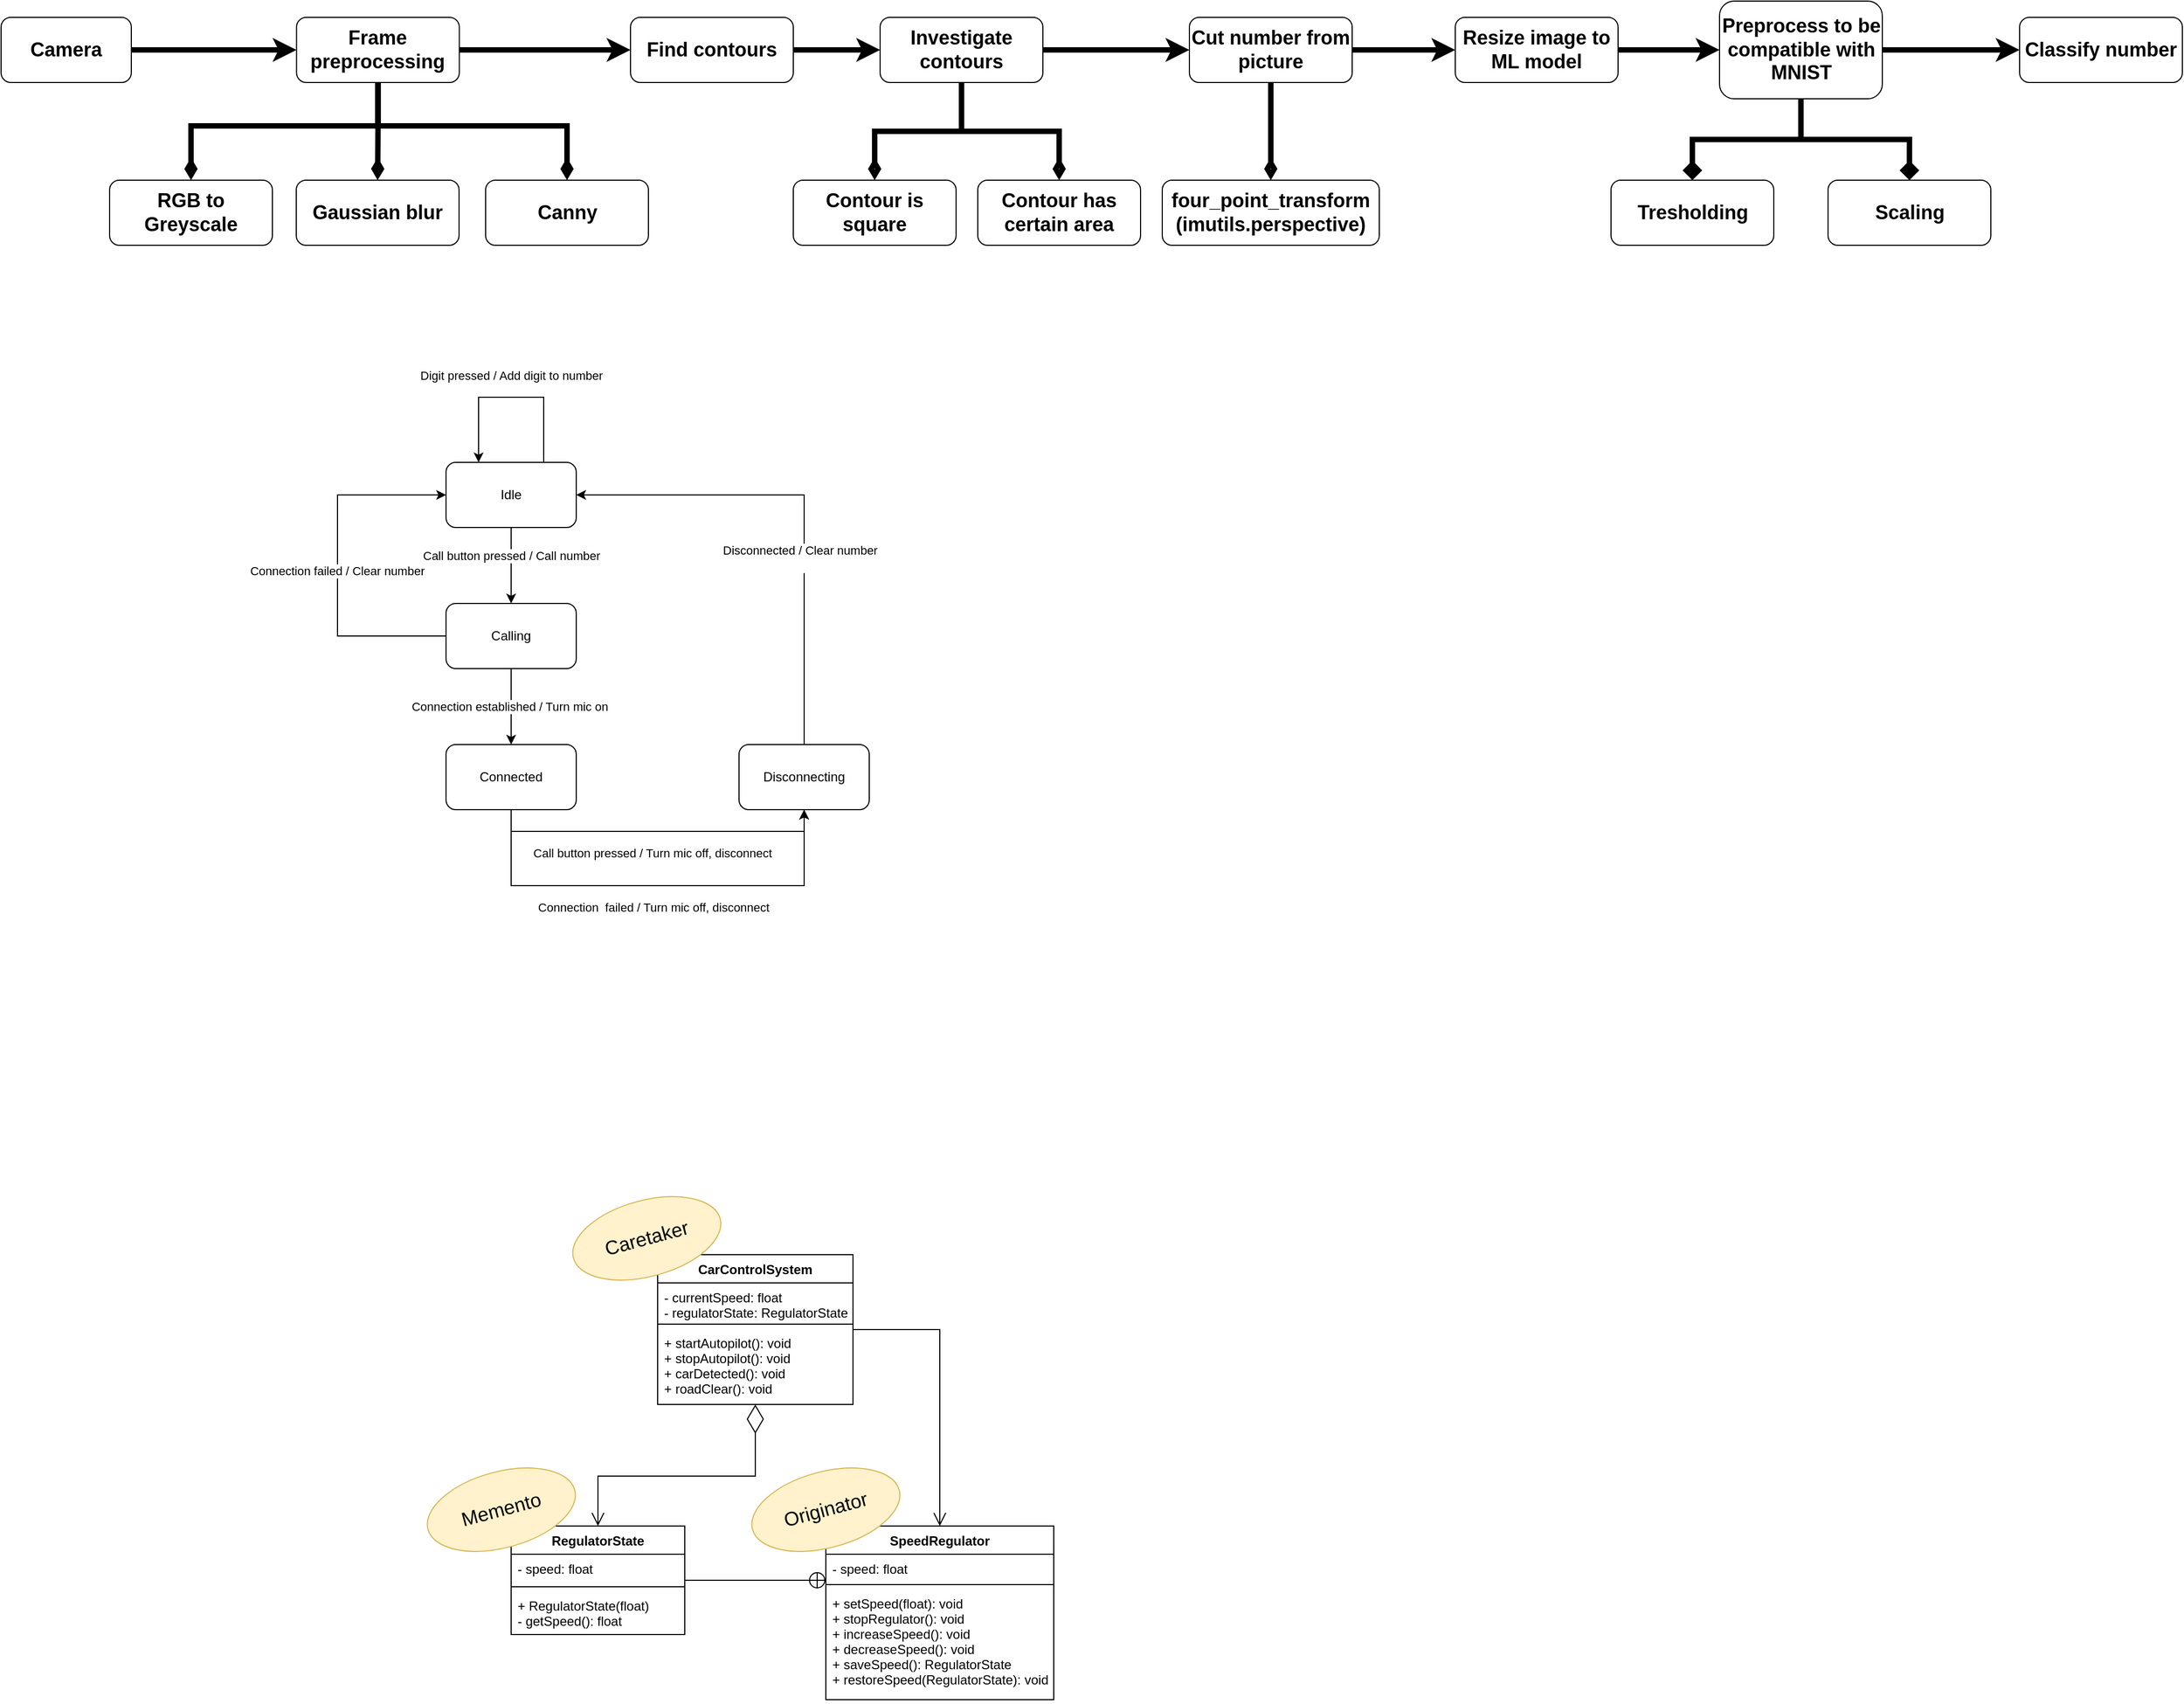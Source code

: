 <mxfile version="17.2.1" type="device"><diagram id="Jtkyxn7sBwlVQ8qYG8s-" name="Page-1"><mxGraphModel dx="2725" dy="1443" grid="0" gridSize="10" guides="1" tooltips="1" connect="1" arrows="1" fold="1" page="0" pageScale="1" pageWidth="1169" pageHeight="827" math="0" shadow="0"><root><mxCell id="0"/><mxCell id="1" parent="0"/><mxCell id="098-heUNJo3lGrOYDZrc-7" style="edgeStyle=orthogonalEdgeStyle;rounded=0;orthogonalLoop=1;jettySize=auto;html=1;entryX=0;entryY=0.5;entryDx=0;entryDy=0;fontSize=18;strokeWidth=5;" parent="1" source="098-heUNJo3lGrOYDZrc-1" target="098-heUNJo3lGrOYDZrc-2" edge="1"><mxGeometry relative="1" as="geometry"/></mxCell><mxCell id="098-heUNJo3lGrOYDZrc-1" value="&lt;b&gt;&lt;font style=&quot;font-size: 18px&quot;&gt;Camera&lt;/font&gt;&lt;/b&gt;" style="rounded=1;whiteSpace=wrap;html=1;" parent="1" vertex="1"><mxGeometry x="20" y="370" width="120" height="60" as="geometry"/></mxCell><mxCell id="098-heUNJo3lGrOYDZrc-8" style="edgeStyle=orthogonalEdgeStyle;rounded=0;orthogonalLoop=1;jettySize=auto;html=1;entryX=0.5;entryY=0;entryDx=0;entryDy=0;fontSize=18;endArrow=diamondThin;endFill=1;strokeWidth=5;" parent="1" source="098-heUNJo3lGrOYDZrc-2" target="098-heUNJo3lGrOYDZrc-4" edge="1"><mxGeometry relative="1" as="geometry"><Array as="points"><mxPoint x="367.25" y="470"/><mxPoint x="195.25" y="470"/></Array></mxGeometry></mxCell><mxCell id="098-heUNJo3lGrOYDZrc-9" style="edgeStyle=orthogonalEdgeStyle;rounded=0;orthogonalLoop=1;jettySize=auto;html=1;entryX=0.5;entryY=0;entryDx=0;entryDy=0;fontSize=18;endArrow=diamondThin;endFill=1;strokeWidth=5;" parent="1" source="098-heUNJo3lGrOYDZrc-2" target="098-heUNJo3lGrOYDZrc-5" edge="1"><mxGeometry relative="1" as="geometry"/></mxCell><mxCell id="098-heUNJo3lGrOYDZrc-11" style="edgeStyle=orthogonalEdgeStyle;rounded=0;orthogonalLoop=1;jettySize=auto;html=1;entryX=0.5;entryY=0;entryDx=0;entryDy=0;fontSize=18;endArrow=diamondThin;endFill=1;strokeWidth=5;" parent="1" source="098-heUNJo3lGrOYDZrc-2" target="098-heUNJo3lGrOYDZrc-6" edge="1"><mxGeometry relative="1" as="geometry"><Array as="points"><mxPoint x="367.25" y="470"/><mxPoint x="541.25" y="470"/></Array></mxGeometry></mxCell><mxCell id="098-heUNJo3lGrOYDZrc-13" style="edgeStyle=orthogonalEdgeStyle;rounded=0;orthogonalLoop=1;jettySize=auto;html=1;entryX=0;entryY=0.5;entryDx=0;entryDy=0;fontSize=18;endArrow=classic;endFill=1;strokeWidth=5;" parent="1" source="098-heUNJo3lGrOYDZrc-2" target="098-heUNJo3lGrOYDZrc-12" edge="1"><mxGeometry relative="1" as="geometry"/></mxCell><mxCell id="098-heUNJo3lGrOYDZrc-2" value="&lt;b&gt;&lt;font style=&quot;font-size: 18px&quot;&gt;Frame preprocessing&lt;/font&gt;&lt;/b&gt;" style="rounded=1;whiteSpace=wrap;html=1;" parent="1" vertex="1"><mxGeometry x="292.25" y="370" width="150" height="60" as="geometry"/></mxCell><mxCell id="098-heUNJo3lGrOYDZrc-4" value="&lt;b&gt;&lt;font style=&quot;font-size: 18px&quot;&gt;RGB to Greyscale&lt;/font&gt;&lt;/b&gt;" style="rounded=1;whiteSpace=wrap;html=1;" parent="1" vertex="1"><mxGeometry x="120" y="520" width="150" height="60" as="geometry"/></mxCell><mxCell id="098-heUNJo3lGrOYDZrc-5" value="&lt;b&gt;&lt;font style=&quot;font-size: 18px&quot;&gt;Gaussian blur&lt;/font&gt;&lt;/b&gt;&lt;span style=&quot;color: rgba(0 , 0 , 0 , 0) ; font-family: monospace ; font-size: 0px&quot;&gt;%3CmxGraphModel%3E%3Croot%3E%3CmxCell%20id%3D%220%22%2F%3E%3CmxCell%20id%3D%221%22%20parent%3D%220%22%2F%3E%3CmxCell%20id%3D%222%22%20value%3D%22%26lt%3Bb%26gt%3B%26lt%3Bfont%20style%3D%26quot%3Bfont-size%3A%2018px%26quot%3B%26gt%3BRGB%20to%20Greyscale%26lt%3B%2Ffont%26gt%3B%26lt%3B%2Fb%26gt%3B%22%20style%3D%22rounded%3D1%3BwhiteSpace%3Dwrap%3Bhtml%3D1%3B%22%20vertex%3D%221%22%20parent%3D%221%22%3E%3CmxGeometry%20x%3D%22200%22%20y%3D%22480%22%20width%3D%22150%22%20height%3D%2260%22%20as%3D%22geometry%22%2F%3E%3C%2FmxCell%3E%3C%2Froot%3E%3C%2FmxGraphModel%3E&lt;/span&gt;" style="rounded=1;whiteSpace=wrap;html=1;" parent="1" vertex="1"><mxGeometry x="292" y="520" width="150" height="60" as="geometry"/></mxCell><mxCell id="098-heUNJo3lGrOYDZrc-6" value="&lt;span style=&quot;font-size: 18px&quot;&gt;&lt;b&gt;Canny&lt;/b&gt;&lt;/span&gt;" style="rounded=1;whiteSpace=wrap;html=1;" parent="1" vertex="1"><mxGeometry x="466.5" y="520" width="150" height="60" as="geometry"/></mxCell><mxCell id="098-heUNJo3lGrOYDZrc-19" style="edgeStyle=orthogonalEdgeStyle;rounded=0;orthogonalLoop=1;jettySize=auto;html=1;entryX=0;entryY=0.5;entryDx=0;entryDy=0;fontSize=18;endArrow=classic;endFill=1;strokeWidth=5;" parent="1" source="098-heUNJo3lGrOYDZrc-12" target="098-heUNJo3lGrOYDZrc-14" edge="1"><mxGeometry relative="1" as="geometry"/></mxCell><mxCell id="098-heUNJo3lGrOYDZrc-12" value="&lt;b&gt;&lt;font style=&quot;font-size: 18px&quot;&gt;Find contours&lt;/font&gt;&lt;/b&gt;" style="rounded=1;whiteSpace=wrap;html=1;" parent="1" vertex="1"><mxGeometry x="600" y="370" width="150" height="60" as="geometry"/></mxCell><mxCell id="098-heUNJo3lGrOYDZrc-17" style="edgeStyle=orthogonalEdgeStyle;rounded=0;orthogonalLoop=1;jettySize=auto;html=1;entryX=0.5;entryY=0;entryDx=0;entryDy=0;fontSize=18;endArrow=diamondThin;endFill=0;strokeWidth=5;" parent="1" source="098-heUNJo3lGrOYDZrc-14" target="098-heUNJo3lGrOYDZrc-15" edge="1"><mxGeometry relative="1" as="geometry"/></mxCell><mxCell id="098-heUNJo3lGrOYDZrc-18" style="edgeStyle=orthogonalEdgeStyle;rounded=0;orthogonalLoop=1;jettySize=auto;html=1;fontSize=18;endArrow=diamondThin;endFill=0;strokeWidth=5;" parent="1" source="098-heUNJo3lGrOYDZrc-14" target="098-heUNJo3lGrOYDZrc-16" edge="1"><mxGeometry relative="1" as="geometry"/></mxCell><mxCell id="098-heUNJo3lGrOYDZrc-21" style="edgeStyle=orthogonalEdgeStyle;rounded=0;orthogonalLoop=1;jettySize=auto;html=1;entryX=0;entryY=0.5;entryDx=0;entryDy=0;fontSize=18;endArrow=classic;endFill=1;strokeWidth=5;" parent="1" source="098-heUNJo3lGrOYDZrc-14" target="098-heUNJo3lGrOYDZrc-20" edge="1"><mxGeometry relative="1" as="geometry"/></mxCell><mxCell id="098-heUNJo3lGrOYDZrc-14" value="&lt;b&gt;&lt;font style=&quot;font-size: 18px&quot;&gt;Investigate contours&lt;/font&gt;&lt;/b&gt;" style="rounded=1;whiteSpace=wrap;html=1;" parent="1" vertex="1"><mxGeometry x="830" y="370" width="150" height="60" as="geometry"/></mxCell><mxCell id="098-heUNJo3lGrOYDZrc-15" value="&lt;span style=&quot;font-size: 18px&quot;&gt;&lt;b&gt;Contour is square&lt;/b&gt;&lt;/span&gt;" style="rounded=1;whiteSpace=wrap;html=1;" parent="1" vertex="1"><mxGeometry x="750" y="520" width="150" height="60" as="geometry"/></mxCell><mxCell id="098-heUNJo3lGrOYDZrc-16" value="&lt;span style=&quot;font-size: 18px&quot;&gt;&lt;b&gt;Contour has certain area&lt;/b&gt;&lt;/span&gt;" style="rounded=1;whiteSpace=wrap;html=1;" parent="1" vertex="1"><mxGeometry x="920" y="520" width="150" height="60" as="geometry"/></mxCell><mxCell id="098-heUNJo3lGrOYDZrc-23" style="edgeStyle=orthogonalEdgeStyle;rounded=0;orthogonalLoop=1;jettySize=auto;html=1;entryX=0.5;entryY=0;entryDx=0;entryDy=0;fontSize=18;endArrow=diamondThin;endFill=0;strokeWidth=5;" parent="1" source="098-heUNJo3lGrOYDZrc-20" target="098-heUNJo3lGrOYDZrc-22" edge="1"><mxGeometry relative="1" as="geometry"/></mxCell><mxCell id="098-heUNJo3lGrOYDZrc-26" style="edgeStyle=orthogonalEdgeStyle;rounded=0;orthogonalLoop=1;jettySize=auto;html=1;entryX=0;entryY=0.5;entryDx=0;entryDy=0;fontSize=18;endArrow=classic;endFill=1;strokeWidth=5;" parent="1" source="098-heUNJo3lGrOYDZrc-20" target="098-heUNJo3lGrOYDZrc-25" edge="1"><mxGeometry relative="1" as="geometry"/></mxCell><mxCell id="098-heUNJo3lGrOYDZrc-20" value="&lt;b&gt;&lt;font style=&quot;font-size: 18px&quot;&gt;Cut number from picture&lt;/font&gt;&lt;/b&gt;" style="rounded=1;whiteSpace=wrap;html=1;" parent="1" vertex="1"><mxGeometry x="1115" y="370" width="150" height="60" as="geometry"/></mxCell><mxCell id="098-heUNJo3lGrOYDZrc-22" value="&lt;b style=&quot;font-size: 18px&quot;&gt;four_point_transform&lt;/b&gt;&lt;br&gt;&lt;b style=&quot;font-size: 18px&quot;&gt;(&lt;/b&gt;&lt;span style=&quot;font-size: 18px&quot;&gt;&lt;b&gt;imutils.perspective&lt;/b&gt;&lt;/span&gt;&lt;b style=&quot;font-size: 18px&quot;&gt;)&lt;/b&gt;" style="rounded=1;whiteSpace=wrap;html=1;" parent="1" vertex="1"><mxGeometry x="1090" y="520" width="200" height="60" as="geometry"/></mxCell><mxCell id="098-heUNJo3lGrOYDZrc-28" style="edgeStyle=orthogonalEdgeStyle;rounded=0;orthogonalLoop=1;jettySize=auto;html=1;entryX=0;entryY=0.5;entryDx=0;entryDy=0;fontSize=18;endArrow=classic;endFill=1;strokeWidth=5;" parent="1" source="098-heUNJo3lGrOYDZrc-25" target="098-heUNJo3lGrOYDZrc-27" edge="1"><mxGeometry relative="1" as="geometry"/></mxCell><mxCell id="098-heUNJo3lGrOYDZrc-25" value="&lt;b&gt;&lt;font style=&quot;font-size: 18px&quot;&gt;Resize image to ML model&lt;/font&gt;&lt;/b&gt;" style="rounded=1;whiteSpace=wrap;html=1;" parent="1" vertex="1"><mxGeometry x="1360" y="370" width="150" height="60" as="geometry"/></mxCell><mxCell id="098-heUNJo3lGrOYDZrc-31" style="edgeStyle=orthogonalEdgeStyle;rounded=0;orthogonalLoop=1;jettySize=auto;html=1;fontSize=18;endArrow=diamond;endFill=1;strokeWidth=5;" parent="1" source="098-heUNJo3lGrOYDZrc-27" target="098-heUNJo3lGrOYDZrc-29" edge="1"><mxGeometry relative="1" as="geometry"/></mxCell><mxCell id="098-heUNJo3lGrOYDZrc-32" style="edgeStyle=orthogonalEdgeStyle;rounded=0;orthogonalLoop=1;jettySize=auto;html=1;fontSize=18;endArrow=diamond;endFill=1;strokeWidth=5;" parent="1" source="098-heUNJo3lGrOYDZrc-27" target="098-heUNJo3lGrOYDZrc-30" edge="1"><mxGeometry relative="1" as="geometry"/></mxCell><mxCell id="098-heUNJo3lGrOYDZrc-34" style="edgeStyle=orthogonalEdgeStyle;rounded=0;orthogonalLoop=1;jettySize=auto;html=1;entryX=0;entryY=0.5;entryDx=0;entryDy=0;fontSize=18;endArrow=classic;endFill=1;strokeWidth=5;" parent="1" source="098-heUNJo3lGrOYDZrc-27" target="098-heUNJo3lGrOYDZrc-33" edge="1"><mxGeometry relative="1" as="geometry"/></mxCell><mxCell id="098-heUNJo3lGrOYDZrc-27" value="&lt;span style=&quot;font-size: 18px&quot;&gt;&lt;b&gt;Preprocess to be compatible with MNIST&lt;/b&gt;&lt;/span&gt;" style="rounded=1;whiteSpace=wrap;html=1;" parent="1" vertex="1"><mxGeometry x="1603.5" y="355" width="150" height="90" as="geometry"/></mxCell><mxCell id="098-heUNJo3lGrOYDZrc-29" value="&lt;span style=&quot;font-size: 18px&quot;&gt;&lt;b&gt;Tresholding&lt;/b&gt;&lt;/span&gt;" style="rounded=1;whiteSpace=wrap;html=1;" parent="1" vertex="1"><mxGeometry x="1503.5" y="520" width="150" height="60" as="geometry"/></mxCell><mxCell id="098-heUNJo3lGrOYDZrc-30" value="&lt;span style=&quot;font-size: 18px&quot;&gt;&lt;b&gt;Scaling&lt;/b&gt;&lt;/span&gt;" style="rounded=1;whiteSpace=wrap;html=1;" parent="1" vertex="1"><mxGeometry x="1703.5" y="520" width="150" height="60" as="geometry"/></mxCell><mxCell id="098-heUNJo3lGrOYDZrc-33" value="&lt;span style=&quot;font-size: 18px&quot;&gt;&lt;b&gt;Classify number&lt;/b&gt;&lt;/span&gt;" style="rounded=1;whiteSpace=wrap;html=1;" parent="1" vertex="1"><mxGeometry x="1880" y="370" width="150" height="60" as="geometry"/></mxCell><mxCell id="7-csACDH5jEX3ht6KjY3-6" style="edgeStyle=orthogonalEdgeStyle;rounded=0;orthogonalLoop=1;jettySize=auto;html=1;entryX=0.5;entryY=0;entryDx=0;entryDy=0;" parent="1" source="7-csACDH5jEX3ht6KjY3-1" target="7-csACDH5jEX3ht6KjY3-2" edge="1"><mxGeometry relative="1" as="geometry"/></mxCell><mxCell id="7-csACDH5jEX3ht6KjY3-7" value="Call button pressed / Call number" style="edgeLabel;html=1;align=center;verticalAlign=middle;resizable=0;points=[];" parent="7-csACDH5jEX3ht6KjY3-6" vertex="1" connectable="0"><mxGeometry x="-0.266" relative="1" as="geometry"><mxPoint as="offset"/></mxGeometry></mxCell><mxCell id="7-csACDH5jEX3ht6KjY3-1" value="Idle" style="rounded=1;whiteSpace=wrap;html=1;" parent="1" vertex="1"><mxGeometry x="430" y="780" width="120" height="60" as="geometry"/></mxCell><mxCell id="7-csACDH5jEX3ht6KjY3-8" value="Connection established / Turn mic on&amp;nbsp;" style="edgeStyle=orthogonalEdgeStyle;rounded=0;orthogonalLoop=1;jettySize=auto;html=1;entryX=0.5;entryY=0;entryDx=0;entryDy=0;" parent="1" source="7-csACDH5jEX3ht6KjY3-2" target="7-csACDH5jEX3ht6KjY3-3" edge="1"><mxGeometry relative="1" as="geometry"/></mxCell><mxCell id="7-csACDH5jEX3ht6KjY3-13" style="edgeStyle=orthogonalEdgeStyle;rounded=0;orthogonalLoop=1;jettySize=auto;html=1;entryX=0;entryY=0.5;entryDx=0;entryDy=0;" parent="1" source="7-csACDH5jEX3ht6KjY3-2" target="7-csACDH5jEX3ht6KjY3-1" edge="1"><mxGeometry relative="1" as="geometry"><Array as="points"><mxPoint x="330" y="940"/><mxPoint x="330" y="810"/></Array></mxGeometry></mxCell><mxCell id="7-csACDH5jEX3ht6KjY3-14" value="Connection failed / Clear number&amp;nbsp;" style="edgeLabel;html=1;align=center;verticalAlign=middle;resizable=0;points=[];" parent="7-csACDH5jEX3ht6KjY3-13" vertex="1" connectable="0"><mxGeometry x="0.213" y="-1" relative="1" as="geometry"><mxPoint y="40" as="offset"/></mxGeometry></mxCell><mxCell id="7-csACDH5jEX3ht6KjY3-2" value="Calling&lt;span style=&quot;color: rgba(0 , 0 , 0 , 0) ; font-family: monospace ; font-size: 0px&quot;&gt;%3CmxGraphModel%3E%3Croot%3E%3CmxCell%20id%3D%220%22%2F%3E%3CmxCell%20id%3D%221%22%20parent%3D%220%22%2F%3E%3CmxCell%20id%3D%222%22%20value%3D%22Idle%22%20style%3D%22rounded%3D1%3BwhiteSpace%3Dwrap%3Bhtml%3D1%3B%22%20vertex%3D%221%22%20parent%3D%221%22%3E%3CmxGeometry%20x%3D%22790%22%20y%3D%22800%22%20width%3D%22120%22%20height%3D%2260%22%20as%3D%22geometry%22%2F%3E%3C%2FmxCell%3E%3C%2Froot%3E%3C%2FmxGraphModel%3E&lt;/span&gt;" style="rounded=1;whiteSpace=wrap;html=1;" parent="1" vertex="1"><mxGeometry x="430" y="910" width="120" height="60" as="geometry"/></mxCell><mxCell id="7-csACDH5jEX3ht6KjY3-9" style="edgeStyle=orthogonalEdgeStyle;rounded=0;orthogonalLoop=1;jettySize=auto;html=1;entryX=0.5;entryY=1;entryDx=0;entryDy=0;" parent="1" source="7-csACDH5jEX3ht6KjY3-3" target="7-csACDH5jEX3ht6KjY3-4" edge="1"><mxGeometry relative="1" as="geometry"><Array as="points"><mxPoint x="490" y="1120"/><mxPoint x="760" y="1120"/></Array></mxGeometry></mxCell><mxCell id="7-csACDH5jEX3ht6KjY3-10" value="Call button pressed / Turn mic off, disconnect" style="edgeLabel;html=1;align=center;verticalAlign=middle;resizable=0;points=[];" parent="7-csACDH5jEX3ht6KjY3-9" vertex="1" connectable="0"><mxGeometry x="-0.093" y="2" relative="1" as="geometry"><mxPoint x="9" y="22" as="offset"/></mxGeometry></mxCell><mxCell id="7-csACDH5jEX3ht6KjY3-15" style="edgeStyle=orthogonalEdgeStyle;rounded=0;orthogonalLoop=1;jettySize=auto;html=1;entryX=0.5;entryY=1;entryDx=0;entryDy=0;" parent="1" source="7-csACDH5jEX3ht6KjY3-3" target="7-csACDH5jEX3ht6KjY3-4" edge="1"><mxGeometry relative="1" as="geometry"><Array as="points"><mxPoint x="490" y="1170"/><mxPoint x="760" y="1170"/></Array></mxGeometry></mxCell><mxCell id="7-csACDH5jEX3ht6KjY3-16" value="Connection&amp;nbsp; failed / Turn mic off, disconnect" style="edgeLabel;html=1;align=center;verticalAlign=middle;resizable=0;points=[];" parent="7-csACDH5jEX3ht6KjY3-15" vertex="1" connectable="0"><mxGeometry x="-0.324" y="-1" relative="1" as="geometry"><mxPoint x="62" y="19" as="offset"/></mxGeometry></mxCell><mxCell id="7-csACDH5jEX3ht6KjY3-3" value="Connected" style="rounded=1;whiteSpace=wrap;html=1;" parent="1" vertex="1"><mxGeometry x="430" y="1040" width="120" height="60" as="geometry"/></mxCell><mxCell id="7-csACDH5jEX3ht6KjY3-11" style="edgeStyle=orthogonalEdgeStyle;rounded=0;orthogonalLoop=1;jettySize=auto;html=1;entryX=1;entryY=0.5;entryDx=0;entryDy=0;" parent="1" source="7-csACDH5jEX3ht6KjY3-4" target="7-csACDH5jEX3ht6KjY3-1" edge="1"><mxGeometry relative="1" as="geometry"><Array as="points"><mxPoint x="760" y="810"/></Array></mxGeometry></mxCell><mxCell id="7-csACDH5jEX3ht6KjY3-12" value="Disconnected / Clear number&lt;br&gt;&amp;nbsp;" style="edgeLabel;html=1;align=center;verticalAlign=middle;resizable=0;points=[];" parent="7-csACDH5jEX3ht6KjY3-11" vertex="1" connectable="0"><mxGeometry x="-0.215" y="4" relative="1" as="geometry"><mxPoint as="offset"/></mxGeometry></mxCell><mxCell id="7-csACDH5jEX3ht6KjY3-4" value="Disconnecting" style="rounded=1;whiteSpace=wrap;html=1;" parent="1" vertex="1"><mxGeometry x="700" y="1040" width="120" height="60" as="geometry"/></mxCell><mxCell id="7-csACDH5jEX3ht6KjY3-5" value="Digit pressed / Add digit to number" style="edgeStyle=orthogonalEdgeStyle;rounded=0;orthogonalLoop=1;jettySize=auto;html=1;entryX=0.25;entryY=0;entryDx=0;entryDy=0;exitX=0.75;exitY=0;exitDx=0;exitDy=0;" parent="1" source="7-csACDH5jEX3ht6KjY3-1" target="7-csACDH5jEX3ht6KjY3-1" edge="1"><mxGeometry y="-20" relative="1" as="geometry"><Array as="points"><mxPoint x="520" y="720"/><mxPoint x="460" y="720"/></Array><mxPoint as="offset"/></mxGeometry></mxCell><mxCell id="tPA2ueie9lBB6_-jtS7r-18" style="edgeStyle=orthogonalEdgeStyle;rounded=0;orthogonalLoop=1;jettySize=auto;html=1;endArrow=open;endFill=0;startArrow=diamondThin;startFill=0;endSize=10;startSize=24;" edge="1" parent="1" source="tPA2ueie9lBB6_-jtS7r-2" target="tPA2ueie9lBB6_-jtS7r-6"><mxGeometry relative="1" as="geometry"/></mxCell><mxCell id="tPA2ueie9lBB6_-jtS7r-19" style="edgeStyle=orthogonalEdgeStyle;rounded=0;orthogonalLoop=1;jettySize=auto;html=1;entryX=0.5;entryY=0;entryDx=0;entryDy=0;startArrow=none;startFill=0;endArrow=open;endFill=0;startSize=24;endSize=10;" edge="1" parent="1" source="tPA2ueie9lBB6_-jtS7r-2" target="tPA2ueie9lBB6_-jtS7r-10"><mxGeometry relative="1" as="geometry"><Array as="points"><mxPoint x="885" y="1579"/></Array></mxGeometry></mxCell><mxCell id="tPA2ueie9lBB6_-jtS7r-2" value="CarControlSystem" style="swimlane;fontStyle=1;align=center;verticalAlign=top;childLayout=stackLayout;horizontal=1;startSize=26;horizontalStack=0;resizeParent=1;resizeParentMax=0;resizeLast=0;collapsible=1;marginBottom=0;" vertex="1" parent="1"><mxGeometry x="625" y="1510" width="180" height="138" as="geometry"/></mxCell><mxCell id="tPA2ueie9lBB6_-jtS7r-3" value="- currentSpeed: float&#10;- regulatorState: RegulatorState" style="text;strokeColor=none;fillColor=none;align=left;verticalAlign=top;spacingLeft=4;spacingRight=4;overflow=hidden;rotatable=0;points=[[0,0.5],[1,0.5]];portConstraint=eastwest;" vertex="1" parent="tPA2ueie9lBB6_-jtS7r-2"><mxGeometry y="26" width="180" height="34" as="geometry"/></mxCell><mxCell id="tPA2ueie9lBB6_-jtS7r-4" value="" style="line;strokeWidth=1;fillColor=none;align=left;verticalAlign=middle;spacingTop=-1;spacingLeft=3;spacingRight=3;rotatable=0;labelPosition=right;points=[];portConstraint=eastwest;" vertex="1" parent="tPA2ueie9lBB6_-jtS7r-2"><mxGeometry y="60" width="180" height="8" as="geometry"/></mxCell><mxCell id="tPA2ueie9lBB6_-jtS7r-5" value="+ startAutopilot(): void&#10;+ stopAutopilot(): void&#10;+ carDetected(): void&#10;+ roadClear(): void" style="text;strokeColor=none;fillColor=none;align=left;verticalAlign=top;spacingLeft=4;spacingRight=4;overflow=hidden;rotatable=0;points=[[0,0.5],[1,0.5]];portConstraint=eastwest;" vertex="1" parent="tPA2ueie9lBB6_-jtS7r-2"><mxGeometry y="68" width="180" height="70" as="geometry"/></mxCell><mxCell id="tPA2ueie9lBB6_-jtS7r-14" style="edgeStyle=orthogonalEdgeStyle;rounded=0;orthogonalLoop=1;jettySize=auto;html=1;endArrow=circlePlus;endFill=0;" edge="1" parent="1" source="tPA2ueie9lBB6_-jtS7r-6" target="tPA2ueie9lBB6_-jtS7r-12"><mxGeometry relative="1" as="geometry"><Array as="points"><mxPoint x="690" y="1810"/><mxPoint x="690" y="1810"/></Array></mxGeometry></mxCell><mxCell id="tPA2ueie9lBB6_-jtS7r-6" value="RegulatorState" style="swimlane;fontStyle=1;align=center;verticalAlign=top;childLayout=stackLayout;horizontal=1;startSize=26;horizontalStack=0;resizeParent=1;resizeParentMax=0;resizeLast=0;collapsible=1;marginBottom=0;" vertex="1" parent="1"><mxGeometry x="490" y="1760" width="160" height="100" as="geometry"/></mxCell><mxCell id="tPA2ueie9lBB6_-jtS7r-7" value="- speed: float" style="text;strokeColor=none;fillColor=none;align=left;verticalAlign=top;spacingLeft=4;spacingRight=4;overflow=hidden;rotatable=0;points=[[0,0.5],[1,0.5]];portConstraint=eastwest;" vertex="1" parent="tPA2ueie9lBB6_-jtS7r-6"><mxGeometry y="26" width="160" height="26" as="geometry"/></mxCell><mxCell id="tPA2ueie9lBB6_-jtS7r-8" value="" style="line;strokeWidth=1;fillColor=none;align=left;verticalAlign=middle;spacingTop=-1;spacingLeft=3;spacingRight=3;rotatable=0;labelPosition=right;points=[];portConstraint=eastwest;" vertex="1" parent="tPA2ueie9lBB6_-jtS7r-6"><mxGeometry y="52" width="160" height="8" as="geometry"/></mxCell><mxCell id="tPA2ueie9lBB6_-jtS7r-9" value="+ RegulatorState(float)&#10;- getSpeed(): float" style="text;strokeColor=none;fillColor=none;align=left;verticalAlign=top;spacingLeft=4;spacingRight=4;overflow=hidden;rotatable=0;points=[[0,0.5],[1,0.5]];portConstraint=eastwest;" vertex="1" parent="tPA2ueie9lBB6_-jtS7r-6"><mxGeometry y="60" width="160" height="40" as="geometry"/></mxCell><mxCell id="tPA2ueie9lBB6_-jtS7r-10" value="SpeedRegulator" style="swimlane;fontStyle=1;align=center;verticalAlign=top;childLayout=stackLayout;horizontal=1;startSize=26;horizontalStack=0;resizeParent=1;resizeParentMax=0;resizeLast=0;collapsible=1;marginBottom=0;" vertex="1" parent="1"><mxGeometry x="780" y="1760" width="210" height="160" as="geometry"/></mxCell><mxCell id="tPA2ueie9lBB6_-jtS7r-11" value="- speed: float" style="text;strokeColor=none;fillColor=none;align=left;verticalAlign=top;spacingLeft=4;spacingRight=4;overflow=hidden;rotatable=0;points=[[0,0.5],[1,0.5]];portConstraint=eastwest;" vertex="1" parent="tPA2ueie9lBB6_-jtS7r-10"><mxGeometry y="26" width="210" height="24" as="geometry"/></mxCell><mxCell id="tPA2ueie9lBB6_-jtS7r-12" value="" style="line;strokeWidth=1;fillColor=none;align=left;verticalAlign=middle;spacingTop=-1;spacingLeft=3;spacingRight=3;rotatable=0;labelPosition=right;points=[];portConstraint=eastwest;" vertex="1" parent="tPA2ueie9lBB6_-jtS7r-10"><mxGeometry y="50" width="210" height="8" as="geometry"/></mxCell><mxCell id="tPA2ueie9lBB6_-jtS7r-13" value="+ setSpeed(float): void&#10;+ stopRegulator(): void&#10;+ increaseSpeed(): void &#10;+ decreaseSpeed(): void&#10;+ saveSpeed(): RegulatorState&#10;+ restoreSpeed(RegulatorState): void" style="text;strokeColor=none;fillColor=none;align=left;verticalAlign=top;spacingLeft=4;spacingRight=4;overflow=hidden;rotatable=0;points=[[0,0.5],[1,0.5]];portConstraint=eastwest;" vertex="1" parent="tPA2ueie9lBB6_-jtS7r-10"><mxGeometry y="58" width="210" height="102" as="geometry"/></mxCell><mxCell id="tPA2ueie9lBB6_-jtS7r-15" value="&lt;font style=&quot;font-size: 18px&quot;&gt;Caretaker&lt;/font&gt;" style="ellipse;whiteSpace=wrap;html=1;rotation=-15;fillColor=#fff2cc;strokeColor=#d6b656;" vertex="1" parent="1"><mxGeometry x="545" y="1460" width="140" height="70" as="geometry"/></mxCell><mxCell id="tPA2ueie9lBB6_-jtS7r-16" value="&lt;font style=&quot;font-size: 18px&quot;&gt;Memento&lt;/font&gt;" style="ellipse;whiteSpace=wrap;html=1;rotation=-15;fillColor=#fff2cc;strokeColor=#d6b656;" vertex="1" parent="1"><mxGeometry x="411" y="1710" width="140" height="70" as="geometry"/></mxCell><mxCell id="tPA2ueie9lBB6_-jtS7r-17" value="&lt;font style=&quot;font-size: 18px&quot;&gt;Originator&lt;/font&gt;" style="ellipse;whiteSpace=wrap;html=1;rotation=-15;fillColor=#fff2cc;strokeColor=#d6b656;" vertex="1" parent="1"><mxGeometry x="710" y="1710" width="140" height="70" as="geometry"/></mxCell></root></mxGraphModel></diagram></mxfile>
